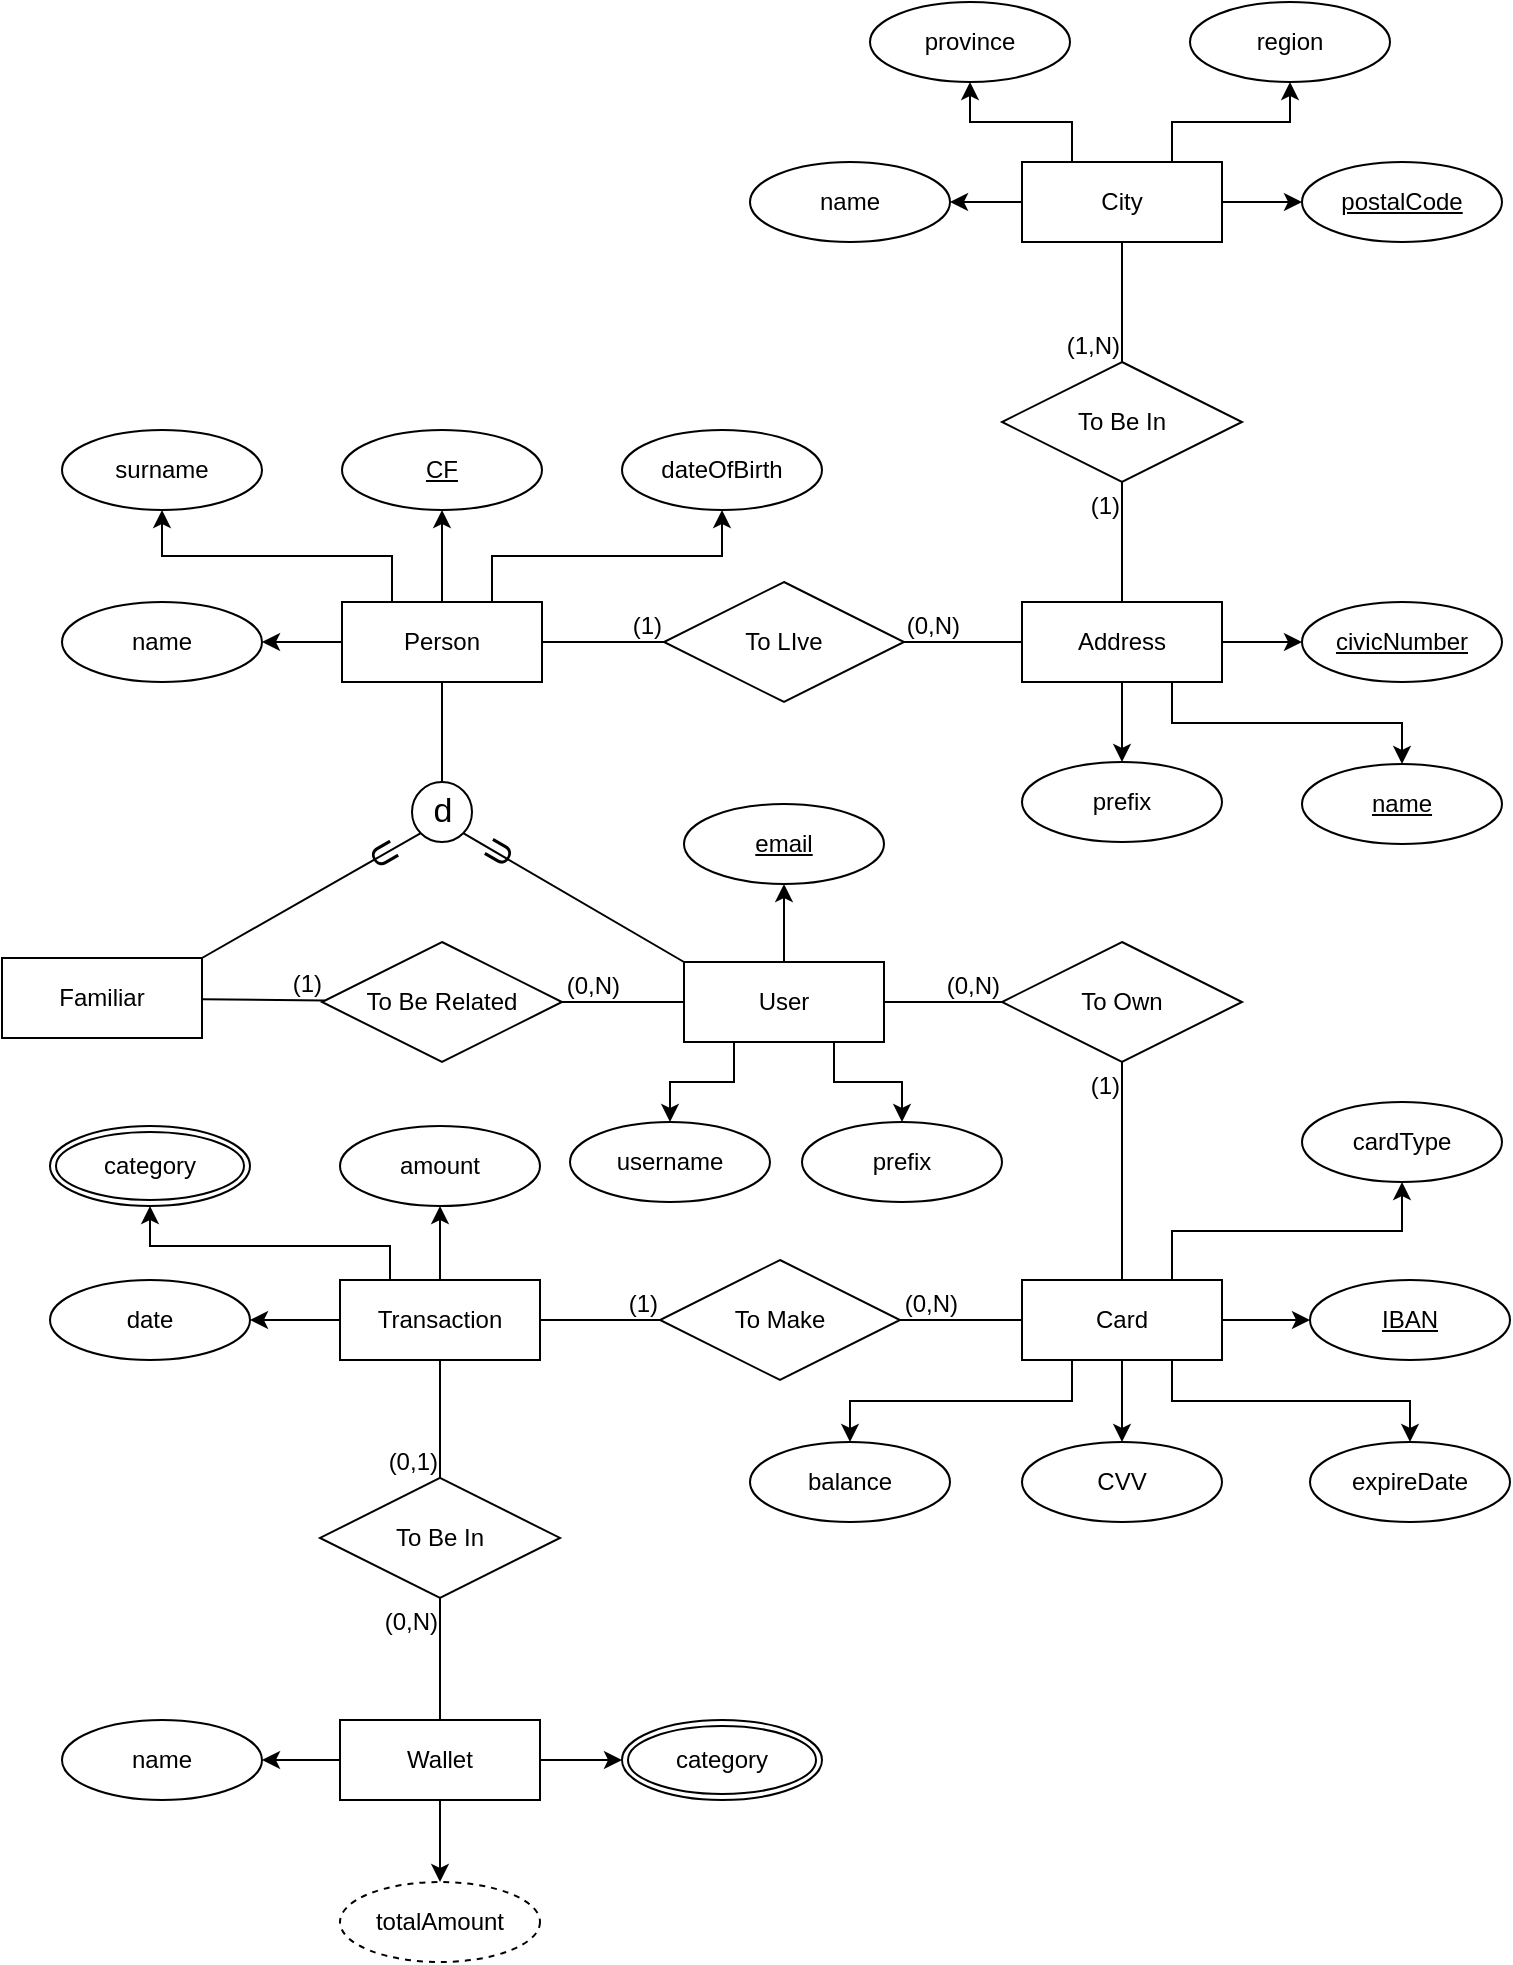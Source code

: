 <mxfile version="21.7.5" type="device">
  <diagram name="Pagina-1" id="V5ksIkCfvQu8_VufCoOh">
    <mxGraphModel dx="-89" dy="877" grid="1" gridSize="10" guides="1" tooltips="1" connect="1" arrows="1" fold="1" page="1" pageScale="1" pageWidth="827" pageHeight="1169" math="0" shadow="0">
      <root>
        <mxCell id="0" />
        <mxCell id="1" parent="0" />
        <mxCell id="JWHr9cYI6euD82Q0gi6f-63" style="edgeStyle=orthogonalEdgeStyle;rounded=0;orthogonalLoop=1;jettySize=auto;html=1;exitX=0.5;exitY=1;exitDx=0;exitDy=0;" parent="1" source="JWHr9cYI6euD82Q0gi6f-2" target="JWHr9cYI6euD82Q0gi6f-59" edge="1">
          <mxGeometry relative="1" as="geometry" />
        </mxCell>
        <mxCell id="JWHr9cYI6euD82Q0gi6f-64" style="edgeStyle=orthogonalEdgeStyle;rounded=0;orthogonalLoop=1;jettySize=auto;html=1;exitX=0.75;exitY=1;exitDx=0;exitDy=0;" parent="1" source="JWHr9cYI6euD82Q0gi6f-2" target="JWHr9cYI6euD82Q0gi6f-60" edge="1">
          <mxGeometry relative="1" as="geometry" />
        </mxCell>
        <mxCell id="JWHr9cYI6euD82Q0gi6f-65" style="edgeStyle=orthogonalEdgeStyle;rounded=0;orthogonalLoop=1;jettySize=auto;html=1;exitX=1;exitY=0.5;exitDx=0;exitDy=0;" parent="1" source="JWHr9cYI6euD82Q0gi6f-2" target="JWHr9cYI6euD82Q0gi6f-61" edge="1">
          <mxGeometry relative="1" as="geometry" />
        </mxCell>
        <mxCell id="JWHr9cYI6euD82Q0gi6f-2" value="Address" style="whiteSpace=wrap;html=1;align=center;" parent="1" vertex="1">
          <mxGeometry x="1376" y="380" width="100" height="40" as="geometry" />
        </mxCell>
        <mxCell id="Yr8jS5GsggjdQLUqcXRx-10" style="edgeStyle=orthogonalEdgeStyle;rounded=0;orthogonalLoop=1;jettySize=auto;html=1;exitX=0.5;exitY=0;exitDx=0;exitDy=0;" parent="1" source="JWHr9cYI6euD82Q0gi6f-3" target="Yr8jS5GsggjdQLUqcXRx-9" edge="1">
          <mxGeometry relative="1" as="geometry" />
        </mxCell>
        <mxCell id="Yr8jS5GsggjdQLUqcXRx-11" style="edgeStyle=orthogonalEdgeStyle;rounded=0;orthogonalLoop=1;jettySize=auto;html=1;exitX=0;exitY=0.5;exitDx=0;exitDy=0;" parent="1" source="JWHr9cYI6euD82Q0gi6f-3" target="Yr8jS5GsggjdQLUqcXRx-7" edge="1">
          <mxGeometry relative="1" as="geometry" />
        </mxCell>
        <mxCell id="PODrzx-EVbbxghZVqJL8-6" style="edgeStyle=orthogonalEdgeStyle;rounded=0;orthogonalLoop=1;jettySize=auto;html=1;exitX=0.25;exitY=0;exitDx=0;exitDy=0;" edge="1" parent="1" source="JWHr9cYI6euD82Q0gi6f-3" target="PODrzx-EVbbxghZVqJL8-2">
          <mxGeometry relative="1" as="geometry">
            <Array as="points">
              <mxPoint x="1060" y="702" />
              <mxPoint x="940" y="702" />
            </Array>
          </mxGeometry>
        </mxCell>
        <mxCell id="JWHr9cYI6euD82Q0gi6f-3" value="Transaction" style="whiteSpace=wrap;html=1;align=center;" parent="1" vertex="1">
          <mxGeometry x="1035" y="719" width="100" height="40" as="geometry" />
        </mxCell>
        <mxCell id="Yr8jS5GsggjdQLUqcXRx-14" style="edgeStyle=orthogonalEdgeStyle;rounded=0;orthogonalLoop=1;jettySize=auto;html=1;exitX=0;exitY=0.5;exitDx=0;exitDy=0;" parent="1" source="JWHr9cYI6euD82Q0gi6f-4" target="Yr8jS5GsggjdQLUqcXRx-13" edge="1">
          <mxGeometry relative="1" as="geometry" />
        </mxCell>
        <mxCell id="Yr8jS5GsggjdQLUqcXRx-16" style="edgeStyle=orthogonalEdgeStyle;rounded=0;orthogonalLoop=1;jettySize=auto;html=1;exitX=1;exitY=0.5;exitDx=0;exitDy=0;" parent="1" source="JWHr9cYI6euD82Q0gi6f-4" target="Yr8jS5GsggjdQLUqcXRx-15" edge="1">
          <mxGeometry relative="1" as="geometry" />
        </mxCell>
        <mxCell id="Yr8jS5GsggjdQLUqcXRx-18" style="edgeStyle=orthogonalEdgeStyle;rounded=0;orthogonalLoop=1;jettySize=auto;html=1;exitX=0.5;exitY=1;exitDx=0;exitDy=0;" parent="1" source="JWHr9cYI6euD82Q0gi6f-4" target="Yr8jS5GsggjdQLUqcXRx-17" edge="1">
          <mxGeometry relative="1" as="geometry" />
        </mxCell>
        <mxCell id="JWHr9cYI6euD82Q0gi6f-4" value="Wallet" style="whiteSpace=wrap;html=1;align=center;" parent="1" vertex="1">
          <mxGeometry x="1035" y="939" width="100" height="40" as="geometry" />
        </mxCell>
        <mxCell id="Yr8jS5GsggjdQLUqcXRx-4" style="edgeStyle=orthogonalEdgeStyle;rounded=0;orthogonalLoop=1;jettySize=auto;html=1;exitX=0.5;exitY=1;exitDx=0;exitDy=0;" parent="1" source="JWHr9cYI6euD82Q0gi6f-5" target="Yr8jS5GsggjdQLUqcXRx-2" edge="1">
          <mxGeometry relative="1" as="geometry" />
        </mxCell>
        <mxCell id="Yr8jS5GsggjdQLUqcXRx-5" style="edgeStyle=orthogonalEdgeStyle;rounded=0;orthogonalLoop=1;jettySize=auto;html=1;exitX=0.75;exitY=1;exitDx=0;exitDy=0;" parent="1" source="JWHr9cYI6euD82Q0gi6f-5" target="Yr8jS5GsggjdQLUqcXRx-1" edge="1">
          <mxGeometry relative="1" as="geometry" />
        </mxCell>
        <mxCell id="Yr8jS5GsggjdQLUqcXRx-6" style="edgeStyle=orthogonalEdgeStyle;rounded=0;orthogonalLoop=1;jettySize=auto;html=1;exitX=1;exitY=0.5;exitDx=0;exitDy=0;" parent="1" source="JWHr9cYI6euD82Q0gi6f-5" target="Yr8jS5GsggjdQLUqcXRx-3" edge="1">
          <mxGeometry relative="1" as="geometry" />
        </mxCell>
        <mxCell id="Yr8jS5GsggjdQLUqcXRx-20" style="edgeStyle=orthogonalEdgeStyle;rounded=0;orthogonalLoop=1;jettySize=auto;html=1;exitX=0.75;exitY=0;exitDx=0;exitDy=0;" parent="1" source="JWHr9cYI6euD82Q0gi6f-5" target="PODrzx-EVbbxghZVqJL8-1" edge="1">
          <mxGeometry relative="1" as="geometry">
            <mxPoint x="1570" y="670" as="targetPoint" />
          </mxGeometry>
        </mxCell>
        <mxCell id="CBOZYVvjUtv-n5PX9l5r-3" style="edgeStyle=orthogonalEdgeStyle;rounded=0;orthogonalLoop=1;jettySize=auto;html=1;exitX=0.25;exitY=1;exitDx=0;exitDy=0;entryX=0.5;entryY=0;entryDx=0;entryDy=0;" parent="1" source="JWHr9cYI6euD82Q0gi6f-5" target="CBOZYVvjUtv-n5PX9l5r-2" edge="1">
          <mxGeometry relative="1" as="geometry" />
        </mxCell>
        <mxCell id="JWHr9cYI6euD82Q0gi6f-5" value="Card" style="whiteSpace=wrap;html=1;align=center;" parent="1" vertex="1">
          <mxGeometry x="1376" y="719" width="100" height="40" as="geometry" />
        </mxCell>
        <mxCell id="JWHr9cYI6euD82Q0gi6f-77" style="edgeStyle=orthogonalEdgeStyle;rounded=0;orthogonalLoop=1;jettySize=auto;html=1;exitX=0.75;exitY=1;exitDx=0;exitDy=0;" parent="1" source="JWHr9cYI6euD82Q0gi6f-6" target="JWHr9cYI6euD82Q0gi6f-76" edge="1">
          <mxGeometry relative="1" as="geometry" />
        </mxCell>
        <mxCell id="JWHr9cYI6euD82Q0gi6f-78" style="edgeStyle=orthogonalEdgeStyle;rounded=0;orthogonalLoop=1;jettySize=auto;html=1;exitX=0.25;exitY=1;exitDx=0;exitDy=0;" parent="1" source="JWHr9cYI6euD82Q0gi6f-6" target="JWHr9cYI6euD82Q0gi6f-75" edge="1">
          <mxGeometry relative="1" as="geometry" />
        </mxCell>
        <mxCell id="JWHr9cYI6euD82Q0gi6f-79" style="edgeStyle=orthogonalEdgeStyle;rounded=0;orthogonalLoop=1;jettySize=auto;html=1;exitX=0.5;exitY=0;exitDx=0;exitDy=0;" parent="1" source="JWHr9cYI6euD82Q0gi6f-6" target="JWHr9cYI6euD82Q0gi6f-74" edge="1">
          <mxGeometry relative="1" as="geometry" />
        </mxCell>
        <mxCell id="JWHr9cYI6euD82Q0gi6f-6" value="User" style="whiteSpace=wrap;html=1;align=center;" parent="1" vertex="1">
          <mxGeometry x="1207" y="560" width="100" height="40" as="geometry" />
        </mxCell>
        <mxCell id="JWHr9cYI6euD82Q0gi6f-55" style="edgeStyle=orthogonalEdgeStyle;rounded=0;orthogonalLoop=1;jettySize=auto;html=1;exitX=0.5;exitY=0;exitDx=0;exitDy=0;" parent="1" source="JWHr9cYI6euD82Q0gi6f-7" target="JWHr9cYI6euD82Q0gi6f-54" edge="1">
          <mxGeometry relative="1" as="geometry" />
        </mxCell>
        <mxCell id="JWHr9cYI6euD82Q0gi6f-56" style="edgeStyle=orthogonalEdgeStyle;rounded=0;orthogonalLoop=1;jettySize=auto;html=1;exitX=0.25;exitY=0;exitDx=0;exitDy=0;" parent="1" source="JWHr9cYI6euD82Q0gi6f-7" target="JWHr9cYI6euD82Q0gi6f-52" edge="1">
          <mxGeometry relative="1" as="geometry" />
        </mxCell>
        <mxCell id="JWHr9cYI6euD82Q0gi6f-57" style="edgeStyle=orthogonalEdgeStyle;rounded=0;orthogonalLoop=1;jettySize=auto;html=1;exitX=0;exitY=0.5;exitDx=0;exitDy=0;" parent="1" source="JWHr9cYI6euD82Q0gi6f-7" target="JWHr9cYI6euD82Q0gi6f-50" edge="1">
          <mxGeometry relative="1" as="geometry" />
        </mxCell>
        <mxCell id="JWHr9cYI6euD82Q0gi6f-58" style="edgeStyle=orthogonalEdgeStyle;rounded=0;orthogonalLoop=1;jettySize=auto;html=1;exitX=0.75;exitY=0;exitDx=0;exitDy=0;" parent="1" source="JWHr9cYI6euD82Q0gi6f-7" target="JWHr9cYI6euD82Q0gi6f-51" edge="1">
          <mxGeometry relative="1" as="geometry" />
        </mxCell>
        <mxCell id="JWHr9cYI6euD82Q0gi6f-7" value="Person" style="whiteSpace=wrap;html=1;align=center;" parent="1" vertex="1">
          <mxGeometry x="1036" y="380" width="100" height="40" as="geometry" />
        </mxCell>
        <mxCell id="JWHr9cYI6euD82Q0gi6f-10" value="Familiar" style="whiteSpace=wrap;html=1;align=center;" parent="1" vertex="1">
          <mxGeometry x="866" y="558" width="100" height="40" as="geometry" />
        </mxCell>
        <mxCell id="JWHr9cYI6euD82Q0gi6f-11" value="To LIve" style="shape=rhombus;perimeter=rhombusPerimeter;whiteSpace=wrap;html=1;align=center;" parent="1" vertex="1">
          <mxGeometry x="1197" y="370" width="120" height="60" as="geometry" />
        </mxCell>
        <mxCell id="JWHr9cYI6euD82Q0gi6f-12" value="" style="endArrow=none;html=1;rounded=0;" parent="1" source="JWHr9cYI6euD82Q0gi6f-7" target="JWHr9cYI6euD82Q0gi6f-11" edge="1">
          <mxGeometry relative="1" as="geometry">
            <mxPoint x="666" y="510" as="sourcePoint" />
            <mxPoint x="826" y="510" as="targetPoint" />
          </mxGeometry>
        </mxCell>
        <mxCell id="JWHr9cYI6euD82Q0gi6f-13" value="(1)" style="resizable=0;html=1;whiteSpace=wrap;align=right;verticalAlign=bottom;" parent="JWHr9cYI6euD82Q0gi6f-12" connectable="0" vertex="1">
          <mxGeometry x="1" relative="1" as="geometry" />
        </mxCell>
        <mxCell id="JWHr9cYI6euD82Q0gi6f-15" value="" style="endArrow=none;html=1;rounded=0;" parent="1" source="JWHr9cYI6euD82Q0gi6f-2" target="JWHr9cYI6euD82Q0gi6f-11" edge="1">
          <mxGeometry relative="1" as="geometry">
            <mxPoint x="1276" y="540" as="sourcePoint" />
            <mxPoint x="946" y="570" as="targetPoint" />
          </mxGeometry>
        </mxCell>
        <mxCell id="JWHr9cYI6euD82Q0gi6f-16" value="(0,N)" style="resizable=0;html=1;whiteSpace=wrap;align=right;verticalAlign=bottom;" parent="JWHr9cYI6euD82Q0gi6f-15" connectable="0" vertex="1">
          <mxGeometry x="1" relative="1" as="geometry">
            <mxPoint x="29" as="offset" />
          </mxGeometry>
        </mxCell>
        <mxCell id="JWHr9cYI6euD82Q0gi6f-17" value="To Be In" style="shape=rhombus;perimeter=rhombusPerimeter;whiteSpace=wrap;html=1;align=center;" parent="1" vertex="1">
          <mxGeometry x="1366" y="260" width="120" height="60" as="geometry" />
        </mxCell>
        <mxCell id="JWHr9cYI6euD82Q0gi6f-70" style="edgeStyle=orthogonalEdgeStyle;rounded=0;orthogonalLoop=1;jettySize=auto;html=1;exitX=0.75;exitY=0;exitDx=0;exitDy=0;" parent="1" source="JWHr9cYI6euD82Q0gi6f-18" target="JWHr9cYI6euD82Q0gi6f-67" edge="1">
          <mxGeometry relative="1" as="geometry" />
        </mxCell>
        <mxCell id="JWHr9cYI6euD82Q0gi6f-71" style="edgeStyle=orthogonalEdgeStyle;rounded=0;orthogonalLoop=1;jettySize=auto;html=1;exitX=0.25;exitY=0;exitDx=0;exitDy=0;" parent="1" source="JWHr9cYI6euD82Q0gi6f-18" target="JWHr9cYI6euD82Q0gi6f-66" edge="1">
          <mxGeometry relative="1" as="geometry" />
        </mxCell>
        <mxCell id="JWHr9cYI6euD82Q0gi6f-72" style="edgeStyle=orthogonalEdgeStyle;rounded=0;orthogonalLoop=1;jettySize=auto;html=1;exitX=1;exitY=0.5;exitDx=0;exitDy=0;" parent="1" source="JWHr9cYI6euD82Q0gi6f-18" target="JWHr9cYI6euD82Q0gi6f-69" edge="1">
          <mxGeometry relative="1" as="geometry" />
        </mxCell>
        <mxCell id="JWHr9cYI6euD82Q0gi6f-73" style="edgeStyle=orthogonalEdgeStyle;rounded=0;orthogonalLoop=1;jettySize=auto;html=1;exitX=0;exitY=0.5;exitDx=0;exitDy=0;" parent="1" source="JWHr9cYI6euD82Q0gi6f-18" target="JWHr9cYI6euD82Q0gi6f-68" edge="1">
          <mxGeometry relative="1" as="geometry" />
        </mxCell>
        <mxCell id="JWHr9cYI6euD82Q0gi6f-18" value="City" style="whiteSpace=wrap;html=1;align=center;" parent="1" vertex="1">
          <mxGeometry x="1376" y="160" width="100" height="40" as="geometry" />
        </mxCell>
        <mxCell id="JWHr9cYI6euD82Q0gi6f-19" value="" style="endArrow=none;html=1;rounded=0;" parent="1" source="JWHr9cYI6euD82Q0gi6f-2" target="JWHr9cYI6euD82Q0gi6f-17" edge="1">
          <mxGeometry relative="1" as="geometry">
            <mxPoint x="1096" y="479" as="sourcePoint" />
            <mxPoint x="1176" y="479" as="targetPoint" />
          </mxGeometry>
        </mxCell>
        <mxCell id="JWHr9cYI6euD82Q0gi6f-20" value="(1)" style="resizable=0;html=1;whiteSpace=wrap;align=right;verticalAlign=bottom;" parent="JWHr9cYI6euD82Q0gi6f-19" connectable="0" vertex="1">
          <mxGeometry x="1" relative="1" as="geometry">
            <mxPoint y="20" as="offset" />
          </mxGeometry>
        </mxCell>
        <mxCell id="JWHr9cYI6euD82Q0gi6f-21" value="" style="endArrow=none;html=1;rounded=0;" parent="1" source="JWHr9cYI6euD82Q0gi6f-18" target="JWHr9cYI6euD82Q0gi6f-17" edge="1">
          <mxGeometry relative="1" as="geometry">
            <mxPoint x="1526" y="350" as="sourcePoint" />
            <mxPoint x="1526" y="280" as="targetPoint" />
          </mxGeometry>
        </mxCell>
        <mxCell id="JWHr9cYI6euD82Q0gi6f-22" value="(1,N)" style="resizable=0;html=1;whiteSpace=wrap;align=right;verticalAlign=bottom;" parent="JWHr9cYI6euD82Q0gi6f-21" connectable="0" vertex="1">
          <mxGeometry x="1" relative="1" as="geometry">
            <mxPoint as="offset" />
          </mxGeometry>
        </mxCell>
        <mxCell id="JWHr9cYI6euD82Q0gi6f-25" value="" style="ellipse;whiteSpace=wrap;html=1;aspect=fixed;" parent="1" vertex="1">
          <mxGeometry x="1071" y="470" width="30" height="30" as="geometry" />
        </mxCell>
        <mxCell id="JWHr9cYI6euD82Q0gi6f-26" value="d" style="text;html=1;align=center;verticalAlign=middle;resizable=0;points=[];autosize=1;strokeColor=none;fillColor=none;fontSize=17;" parent="1" vertex="1">
          <mxGeometry x="1071" y="470" width="30" height="30" as="geometry" />
        </mxCell>
        <mxCell id="JWHr9cYI6euD82Q0gi6f-27" value="" style="endArrow=none;html=1;rounded=0;exitX=0.5;exitY=0;exitDx=0;exitDy=0;" parent="1" source="JWHr9cYI6euD82Q0gi6f-25" target="JWHr9cYI6euD82Q0gi6f-7" edge="1">
          <mxGeometry width="50" height="50" relative="1" as="geometry">
            <mxPoint x="1070" y="500" as="sourcePoint" />
            <mxPoint x="1136" y="500" as="targetPoint" />
          </mxGeometry>
        </mxCell>
        <mxCell id="JWHr9cYI6euD82Q0gi6f-30" value="To Be Related" style="shape=rhombus;perimeter=rhombusPerimeter;whiteSpace=wrap;html=1;align=center;" parent="1" vertex="1">
          <mxGeometry x="1026" y="550" width="120" height="60" as="geometry" />
        </mxCell>
        <mxCell id="JWHr9cYI6euD82Q0gi6f-31" value="" style="endArrow=none;html=1;rounded=0;" parent="1" source="JWHr9cYI6euD82Q0gi6f-10" target="JWHr9cYI6euD82Q0gi6f-30" edge="1">
          <mxGeometry relative="1" as="geometry">
            <mxPoint x="996" y="689" as="sourcePoint" />
            <mxPoint x="1057" y="689" as="targetPoint" />
          </mxGeometry>
        </mxCell>
        <mxCell id="JWHr9cYI6euD82Q0gi6f-32" value="(1)" style="resizable=0;html=1;whiteSpace=wrap;align=right;verticalAlign=bottom;" parent="JWHr9cYI6euD82Q0gi6f-31" connectable="0" vertex="1">
          <mxGeometry x="1" relative="1" as="geometry" />
        </mxCell>
        <mxCell id="JWHr9cYI6euD82Q0gi6f-33" value="" style="endArrow=none;html=1;rounded=0;" parent="1" source="JWHr9cYI6euD82Q0gi6f-6" target="JWHr9cYI6euD82Q0gi6f-30" edge="1">
          <mxGeometry relative="1" as="geometry">
            <mxPoint x="1236" y="689" as="sourcePoint" />
            <mxPoint x="1177" y="689" as="targetPoint" />
          </mxGeometry>
        </mxCell>
        <mxCell id="JWHr9cYI6euD82Q0gi6f-34" value="(0,N)" style="resizable=0;html=1;whiteSpace=wrap;align=right;verticalAlign=bottom;" parent="JWHr9cYI6euD82Q0gi6f-33" connectable="0" vertex="1">
          <mxGeometry x="1" relative="1" as="geometry">
            <mxPoint x="30" as="offset" />
          </mxGeometry>
        </mxCell>
        <mxCell id="JWHr9cYI6euD82Q0gi6f-35" value="To Own" style="shape=rhombus;perimeter=rhombusPerimeter;whiteSpace=wrap;html=1;align=center;" parent="1" vertex="1">
          <mxGeometry x="1366" y="550" width="120" height="60" as="geometry" />
        </mxCell>
        <mxCell id="JWHr9cYI6euD82Q0gi6f-36" value="" style="endArrow=none;html=1;rounded=0;" parent="1" source="JWHr9cYI6euD82Q0gi6f-5" target="JWHr9cYI6euD82Q0gi6f-35" edge="1">
          <mxGeometry relative="1" as="geometry">
            <mxPoint x="1396" y="780" as="sourcePoint" />
            <mxPoint x="1146" y="879" as="targetPoint" />
          </mxGeometry>
        </mxCell>
        <mxCell id="JWHr9cYI6euD82Q0gi6f-37" value="(1)" style="resizable=0;html=1;whiteSpace=wrap;align=right;verticalAlign=bottom;" parent="JWHr9cYI6euD82Q0gi6f-36" connectable="0" vertex="1">
          <mxGeometry x="1" relative="1" as="geometry">
            <mxPoint y="20" as="offset" />
          </mxGeometry>
        </mxCell>
        <mxCell id="JWHr9cYI6euD82Q0gi6f-38" value="" style="endArrow=none;html=1;rounded=0;" parent="1" source="JWHr9cYI6euD82Q0gi6f-6" target="JWHr9cYI6euD82Q0gi6f-35" edge="1">
          <mxGeometry relative="1" as="geometry">
            <mxPoint x="1396" y="600" as="sourcePoint" />
            <mxPoint x="1496" y="680" as="targetPoint" />
          </mxGeometry>
        </mxCell>
        <mxCell id="JWHr9cYI6euD82Q0gi6f-39" value="(0,N)" style="resizable=0;html=1;whiteSpace=wrap;align=right;verticalAlign=bottom;" parent="JWHr9cYI6euD82Q0gi6f-38" connectable="0" vertex="1">
          <mxGeometry x="1" relative="1" as="geometry">
            <mxPoint as="offset" />
          </mxGeometry>
        </mxCell>
        <mxCell id="JWHr9cYI6euD82Q0gi6f-40" value="To Make" style="shape=rhombus;perimeter=rhombusPerimeter;whiteSpace=wrap;html=1;align=center;" parent="1" vertex="1">
          <mxGeometry x="1195" y="709" width="120" height="60" as="geometry" />
        </mxCell>
        <mxCell id="JWHr9cYI6euD82Q0gi6f-41" value="" style="endArrow=none;html=1;rounded=0;" parent="1" source="JWHr9cYI6euD82Q0gi6f-3" target="JWHr9cYI6euD82Q0gi6f-40" edge="1">
          <mxGeometry relative="1" as="geometry">
            <mxPoint x="1135" y="738" as="sourcePoint" />
            <mxPoint x="1226" y="848" as="targetPoint" />
          </mxGeometry>
        </mxCell>
        <mxCell id="JWHr9cYI6euD82Q0gi6f-42" value="(1)" style="resizable=0;html=1;whiteSpace=wrap;align=right;verticalAlign=bottom;" parent="JWHr9cYI6euD82Q0gi6f-41" connectable="0" vertex="1">
          <mxGeometry x="1" relative="1" as="geometry" />
        </mxCell>
        <mxCell id="JWHr9cYI6euD82Q0gi6f-43" value="" style="endArrow=none;html=1;rounded=0;" parent="1" source="JWHr9cYI6euD82Q0gi6f-5" target="JWHr9cYI6euD82Q0gi6f-40" edge="1">
          <mxGeometry relative="1" as="geometry">
            <mxPoint x="1376" y="739" as="sourcePoint" />
            <mxPoint x="1346" y="848" as="targetPoint" />
          </mxGeometry>
        </mxCell>
        <mxCell id="JWHr9cYI6euD82Q0gi6f-44" value="(0,N)" style="resizable=0;html=1;whiteSpace=wrap;align=right;verticalAlign=bottom;" parent="JWHr9cYI6euD82Q0gi6f-43" connectable="0" vertex="1">
          <mxGeometry x="1" relative="1" as="geometry">
            <mxPoint x="30" as="offset" />
          </mxGeometry>
        </mxCell>
        <mxCell id="JWHr9cYI6euD82Q0gi6f-45" value="To Be In" style="shape=rhombus;perimeter=rhombusPerimeter;whiteSpace=wrap;html=1;align=center;" parent="1" vertex="1">
          <mxGeometry x="1025" y="817.99" width="120" height="60" as="geometry" />
        </mxCell>
        <mxCell id="JWHr9cYI6euD82Q0gi6f-46" value="" style="endArrow=none;html=1;rounded=0;" parent="1" source="JWHr9cYI6euD82Q0gi6f-4" target="JWHr9cYI6euD82Q0gi6f-45" edge="1">
          <mxGeometry relative="1" as="geometry">
            <mxPoint x="1085" y="938" as="sourcePoint" />
            <mxPoint x="974" y="1038" as="targetPoint" />
          </mxGeometry>
        </mxCell>
        <mxCell id="JWHr9cYI6euD82Q0gi6f-47" value="(0,N)" style="resizable=0;html=1;whiteSpace=wrap;align=right;verticalAlign=bottom;" parent="JWHr9cYI6euD82Q0gi6f-46" connectable="0" vertex="1">
          <mxGeometry x="1" relative="1" as="geometry">
            <mxPoint y="20" as="offset" />
          </mxGeometry>
        </mxCell>
        <mxCell id="JWHr9cYI6euD82Q0gi6f-48" value="" style="endArrow=none;html=1;rounded=0;" parent="1" source="JWHr9cYI6euD82Q0gi6f-3" target="JWHr9cYI6euD82Q0gi6f-45" edge="1">
          <mxGeometry relative="1" as="geometry">
            <mxPoint x="1085" y="759" as="sourcePoint" />
            <mxPoint x="1324" y="839" as="targetPoint" />
          </mxGeometry>
        </mxCell>
        <mxCell id="JWHr9cYI6euD82Q0gi6f-49" value="(0,1)" style="resizable=0;html=1;whiteSpace=wrap;align=right;verticalAlign=bottom;" parent="JWHr9cYI6euD82Q0gi6f-48" connectable="0" vertex="1">
          <mxGeometry x="1" relative="1" as="geometry">
            <mxPoint as="offset" />
          </mxGeometry>
        </mxCell>
        <mxCell id="JWHr9cYI6euD82Q0gi6f-50" value="name" style="ellipse;whiteSpace=wrap;html=1;align=center;" parent="1" vertex="1">
          <mxGeometry x="896" y="380" width="100" height="40" as="geometry" />
        </mxCell>
        <mxCell id="JWHr9cYI6euD82Q0gi6f-51" value="dateOfBirth" style="ellipse;whiteSpace=wrap;html=1;align=center;" parent="1" vertex="1">
          <mxGeometry x="1176" y="294" width="100" height="40" as="geometry" />
        </mxCell>
        <mxCell id="JWHr9cYI6euD82Q0gi6f-52" value="surname" style="ellipse;whiteSpace=wrap;html=1;align=center;" parent="1" vertex="1">
          <mxGeometry x="896" y="294" width="100" height="40" as="geometry" />
        </mxCell>
        <mxCell id="JWHr9cYI6euD82Q0gi6f-54" value="CF" style="ellipse;whiteSpace=wrap;html=1;align=center;fontStyle=4;" parent="1" vertex="1">
          <mxGeometry x="1036" y="294" width="100" height="40" as="geometry" />
        </mxCell>
        <mxCell id="JWHr9cYI6euD82Q0gi6f-59" value="prefix" style="ellipse;whiteSpace=wrap;html=1;align=center;" parent="1" vertex="1">
          <mxGeometry x="1376" y="460" width="100" height="40" as="geometry" />
        </mxCell>
        <mxCell id="JWHr9cYI6euD82Q0gi6f-60" value="name" style="ellipse;whiteSpace=wrap;html=1;align=center;fontStyle=4;" parent="1" vertex="1">
          <mxGeometry x="1516" y="461" width="100" height="40" as="geometry" />
        </mxCell>
        <mxCell id="JWHr9cYI6euD82Q0gi6f-61" value="civicNumber" style="ellipse;whiteSpace=wrap;html=1;align=center;fontStyle=4;" parent="1" vertex="1">
          <mxGeometry x="1516" y="380" width="100" height="40" as="geometry" />
        </mxCell>
        <mxCell id="JWHr9cYI6euD82Q0gi6f-66" value="province" style="ellipse;whiteSpace=wrap;html=1;align=center;" parent="1" vertex="1">
          <mxGeometry x="1300" y="80" width="100" height="40" as="geometry" />
        </mxCell>
        <mxCell id="JWHr9cYI6euD82Q0gi6f-67" value="region" style="ellipse;whiteSpace=wrap;html=1;align=center;" parent="1" vertex="1">
          <mxGeometry x="1460" y="80" width="100" height="40" as="geometry" />
        </mxCell>
        <mxCell id="JWHr9cYI6euD82Q0gi6f-68" value="name" style="ellipse;whiteSpace=wrap;html=1;align=center;" parent="1" vertex="1">
          <mxGeometry x="1240" y="160" width="100" height="40" as="geometry" />
        </mxCell>
        <mxCell id="JWHr9cYI6euD82Q0gi6f-69" value="postalCode" style="ellipse;whiteSpace=wrap;html=1;align=center;fontStyle=4;" parent="1" vertex="1">
          <mxGeometry x="1516" y="160" width="100" height="40" as="geometry" />
        </mxCell>
        <mxCell id="JWHr9cYI6euD82Q0gi6f-74" value="email" style="ellipse;whiteSpace=wrap;html=1;align=center;fontStyle=4;" parent="1" vertex="1">
          <mxGeometry x="1207" y="481" width="100" height="40" as="geometry" />
        </mxCell>
        <mxCell id="JWHr9cYI6euD82Q0gi6f-75" value="username" style="ellipse;whiteSpace=wrap;html=1;align=center;" parent="1" vertex="1">
          <mxGeometry x="1150" y="640" width="100" height="40" as="geometry" />
        </mxCell>
        <mxCell id="JWHr9cYI6euD82Q0gi6f-76" value="prefix" style="ellipse;whiteSpace=wrap;html=1;align=center;" parent="1" vertex="1">
          <mxGeometry x="1266" y="640" width="100" height="40" as="geometry" />
        </mxCell>
        <mxCell id="JWHr9cYI6euD82Q0gi6f-80" value="" style="endArrow=none;html=1;rounded=0;exitX=1;exitY=0;exitDx=0;exitDy=0;entryX=0;entryY=1;entryDx=0;entryDy=0;" parent="1" source="JWHr9cYI6euD82Q0gi6f-10" target="JWHr9cYI6euD82Q0gi6f-25" edge="1">
          <mxGeometry width="50" height="50" relative="1" as="geometry">
            <mxPoint x="1025" y="521" as="sourcePoint" />
            <mxPoint x="1025" y="471" as="targetPoint" />
          </mxGeometry>
        </mxCell>
        <mxCell id="JWHr9cYI6euD82Q0gi6f-81" value="" style="endArrow=none;html=1;rounded=0;exitX=0;exitY=0;exitDx=0;exitDy=0;entryX=1;entryY=1;entryDx=0;entryDy=0;" parent="1" source="JWHr9cYI6euD82Q0gi6f-6" target="JWHr9cYI6euD82Q0gi6f-25" edge="1">
          <mxGeometry width="50" height="50" relative="1" as="geometry">
            <mxPoint x="1160" y="531" as="sourcePoint" />
            <mxPoint x="1160" y="481" as="targetPoint" />
          </mxGeometry>
        </mxCell>
        <mxCell id="JWHr9cYI6euD82Q0gi6f-87" value="U" style="text;html=1;align=center;verticalAlign=middle;resizable=0;points=[];autosize=1;strokeColor=none;fillColor=none;fontSize=17;rotation=-60;" parent="1" vertex="1">
          <mxGeometry x="1095" y="491" width="40" height="30" as="geometry" />
        </mxCell>
        <mxCell id="JWHr9cYI6euD82Q0gi6f-89" value="U" style="text;html=1;align=center;verticalAlign=middle;resizable=0;points=[];autosize=1;strokeColor=none;fillColor=none;fontSize=17;rotation=60;" parent="1" vertex="1">
          <mxGeometry x="1036" y="491" width="40" height="30" as="geometry" />
        </mxCell>
        <mxCell id="Yr8jS5GsggjdQLUqcXRx-1" value="expireDate" style="ellipse;whiteSpace=wrap;html=1;align=center;" parent="1" vertex="1">
          <mxGeometry x="1520" y="800" width="100" height="40" as="geometry" />
        </mxCell>
        <mxCell id="Yr8jS5GsggjdQLUqcXRx-2" value="CVV" style="ellipse;whiteSpace=wrap;html=1;align=center;" parent="1" vertex="1">
          <mxGeometry x="1376" y="800" width="100" height="40" as="geometry" />
        </mxCell>
        <mxCell id="Yr8jS5GsggjdQLUqcXRx-3" value="IBAN" style="ellipse;whiteSpace=wrap;html=1;align=center;fontStyle=4;" parent="1" vertex="1">
          <mxGeometry x="1520" y="719" width="100" height="40" as="geometry" />
        </mxCell>
        <mxCell id="Yr8jS5GsggjdQLUqcXRx-7" value="date" style="ellipse;whiteSpace=wrap;html=1;align=center;" parent="1" vertex="1">
          <mxGeometry x="890" y="719" width="100" height="40" as="geometry" />
        </mxCell>
        <mxCell id="Yr8jS5GsggjdQLUqcXRx-9" value="amount" style="ellipse;whiteSpace=wrap;html=1;align=center;" parent="1" vertex="1">
          <mxGeometry x="1035" y="642" width="100" height="40" as="geometry" />
        </mxCell>
        <mxCell id="Yr8jS5GsggjdQLUqcXRx-13" value="name" style="ellipse;whiteSpace=wrap;html=1;align=center;" parent="1" vertex="1">
          <mxGeometry x="896" y="939" width="100" height="40" as="geometry" />
        </mxCell>
        <mxCell id="Yr8jS5GsggjdQLUqcXRx-15" value="category" style="ellipse;shape=doubleEllipse;margin=3;whiteSpace=wrap;html=1;align=center;" parent="1" vertex="1">
          <mxGeometry x="1176" y="939" width="100" height="40" as="geometry" />
        </mxCell>
        <mxCell id="Yr8jS5GsggjdQLUqcXRx-17" value="totalAmount" style="ellipse;whiteSpace=wrap;html=1;align=center;dashed=1;" parent="1" vertex="1">
          <mxGeometry x="1035" y="1020" width="100" height="40" as="geometry" />
        </mxCell>
        <mxCell id="CBOZYVvjUtv-n5PX9l5r-2" value="balance" style="ellipse;whiteSpace=wrap;html=1;align=center;" parent="1" vertex="1">
          <mxGeometry x="1240" y="800" width="100" height="40" as="geometry" />
        </mxCell>
        <mxCell id="PODrzx-EVbbxghZVqJL8-1" value="cardType" style="ellipse;whiteSpace=wrap;html=1;align=center;" vertex="1" parent="1">
          <mxGeometry x="1516" y="630" width="100" height="40" as="geometry" />
        </mxCell>
        <mxCell id="PODrzx-EVbbxghZVqJL8-2" value="category" style="ellipse;shape=doubleEllipse;margin=3;whiteSpace=wrap;html=1;align=center;" vertex="1" parent="1">
          <mxGeometry x="890" y="642" width="100" height="40" as="geometry" />
        </mxCell>
      </root>
    </mxGraphModel>
  </diagram>
</mxfile>
